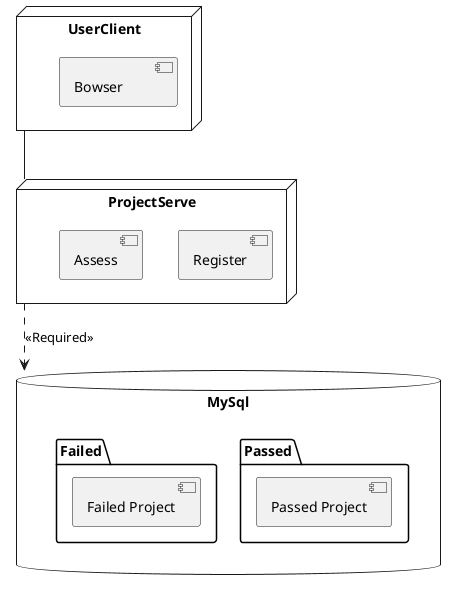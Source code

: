 @startuml researchProjectManageSys
node UserClient { 
  component Bowser [
    Bowser        
  ]                
}                  
                   
node ProjectServe {
  [Register]           
  [Assess]         
}                  
                    
database MySql {                
  folder "Passed" {             
    [Passed Project]            
  }                             
                                
  folder "Failed" {             
    [Failed Project]            
  }                             
}                               
                                
ProjectServe ..> MySql : <<Required>>
UserClient -- ProjectServe
@enduml                         